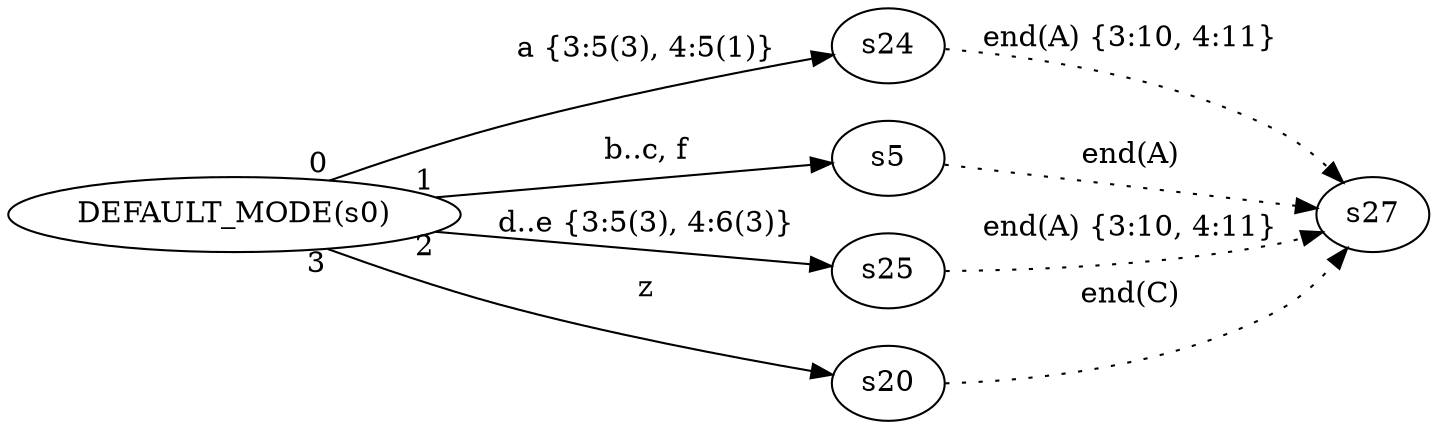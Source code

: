digraph ATN {
  rankdir=LR;

  "DEFAULT_MODE(s0)" -> s24 [label="a {3:5(3), 4:5(1)}" taillabel=0]
  s24 -> s27 [label="end(A) {3:10, 4:11}" style=dotted]
  "DEFAULT_MODE(s0)" -> s5 [label="b..c, f" taillabel=1]
  s5 -> s27 [label="end(A)" style=dotted]
  "DEFAULT_MODE(s0)" -> s25 [label="d..e {3:5(3), 4:6(3)}" taillabel=2]
  s25 -> s27 [label="end(A) {3:10, 4:11}" style=dotted]
  "DEFAULT_MODE(s0)" -> s20 [label=z taillabel=3]
  s20 -> s27 [label="end(C)" style=dotted]
}
